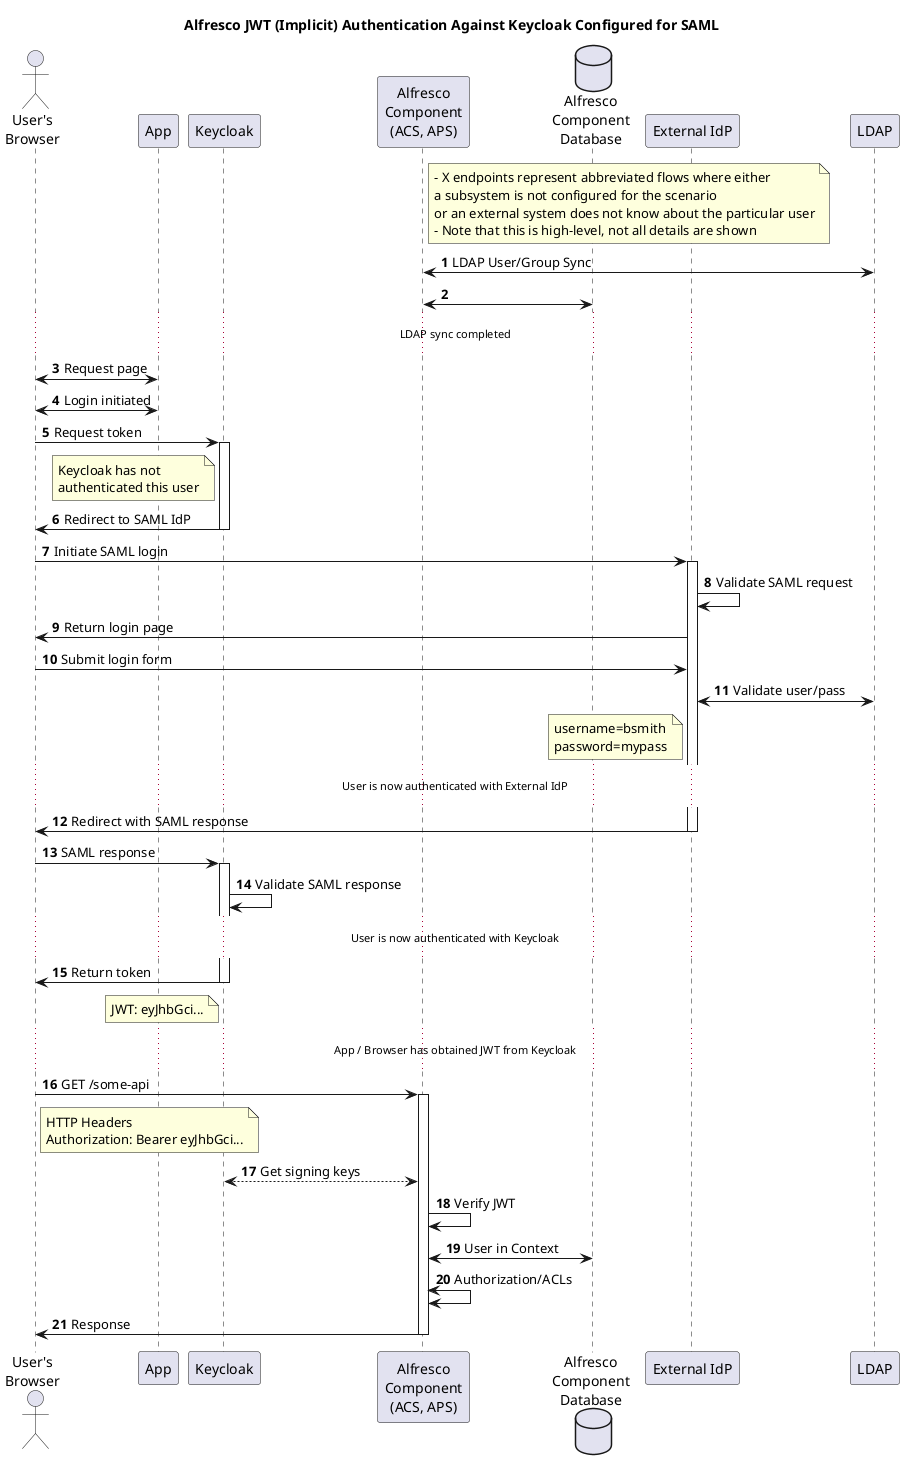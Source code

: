 @startuml
autonumber
Title: Alfresco JWT (Implicit) Authentication Against Keycloak Configured for SAML

actor "User's\nBrowser" as UB
participant "App" as APP
participant "Keycloak" as KC
participant "Alfresco\nComponent\n(ACS, APS)" as ALFC
database "Alfresco\nComponent\nDatabase" as ALFCDB
participant "External IdP" as EXT
participant "LDAP" as LDAP

note right of ALFC
- X endpoints represent abbreviated flows where either 
a subsystem is not configured for the scenario
or an external system does not know about the particular user
- Note that this is high-level, not all details are shown
end note

ALFC<->LDAP: LDAP User/Group Sync
ALFC<->ALFCDB
... LDAP sync completed ...
UB<->APP: Request page
UB<->APP: Login initiated
UB->KC: Request token
activate KC
note left of KC
Keycloak has not
authenticated this user
end note
KC->UB: Redirect to SAML IdP
deactivate KC
UB->EXT: Initiate SAML login
activate EXT
EXT->EXT: Validate SAML request
EXT->UB: Return login page
UB->EXT: Submit login form
EXT<->LDAP: Validate user/pass
note left of EXT
username=bsmith
password=mypass
end note
... User is now authenticated with External IdP ...
EXT->UB: Redirect with SAML response
deactivate EXT
UB->KC: SAML response
activate KC
KC->KC: Validate SAML response
... User is now authenticated with Keycloak ...
KC->UB: Return token
note left of KC
JWT: eyJhbGci...
end note
deactivate KC
... App / Browser has obtained JWT from Keycloak ...
UB->ALFC: GET /some-api
note right of UB
HTTP Headers
Authorization: Bearer eyJhbGci...
end note
activate ALFC
ALFC<-->KC: Get signing keys
ALFC->ALFC: Verify JWT
ALFC<->ALFCDB: User in Context
ALFC<->ALFC: Authorization/ACLs
ALFC->UB: Response
deactivate ALFC

@enduml
